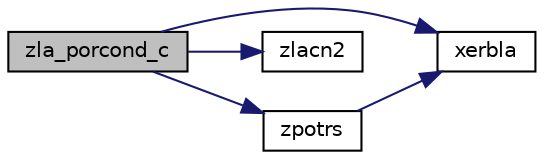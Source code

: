 digraph "zla_porcond_c"
{
 // LATEX_PDF_SIZE
  edge [fontname="Helvetica",fontsize="10",labelfontname="Helvetica",labelfontsize="10"];
  node [fontname="Helvetica",fontsize="10",shape=record];
  rankdir="LR";
  Node1 [label="zla_porcond_c",height=0.2,width=0.4,color="black", fillcolor="grey75", style="filled", fontcolor="black",tooltip="ZLA_PORCOND_C computes the infinity norm condition number of op(A)*inv(diag(c)) for Hermitian positiv..."];
  Node1 -> Node2 [color="midnightblue",fontsize="10",style="solid",fontname="Helvetica"];
  Node2 [label="xerbla",height=0.2,width=0.4,color="black", fillcolor="white", style="filled",URL="$xerbla_8f.html#a377ee61015baf8dea7770b3a404b1c07",tooltip="XERBLA"];
  Node1 -> Node3 [color="midnightblue",fontsize="10",style="solid",fontname="Helvetica"];
  Node3 [label="zlacn2",height=0.2,width=0.4,color="black", fillcolor="white", style="filled",URL="$zlacn2_8f.html#a0fbe7a858e42dcf07db12aa892a9e513",tooltip="ZLACN2 estimates the 1-norm of a square matrix, using reverse communication for evaluating matrix-vec..."];
  Node1 -> Node4 [color="midnightblue",fontsize="10",style="solid",fontname="Helvetica"];
  Node4 [label="zpotrs",height=0.2,width=0.4,color="black", fillcolor="white", style="filled",URL="$zpotrs_8f.html#aa2116ea574b01efda584dff0b74c9fcd",tooltip="ZPOTRS"];
  Node4 -> Node2 [color="midnightblue",fontsize="10",style="solid",fontname="Helvetica"];
}
